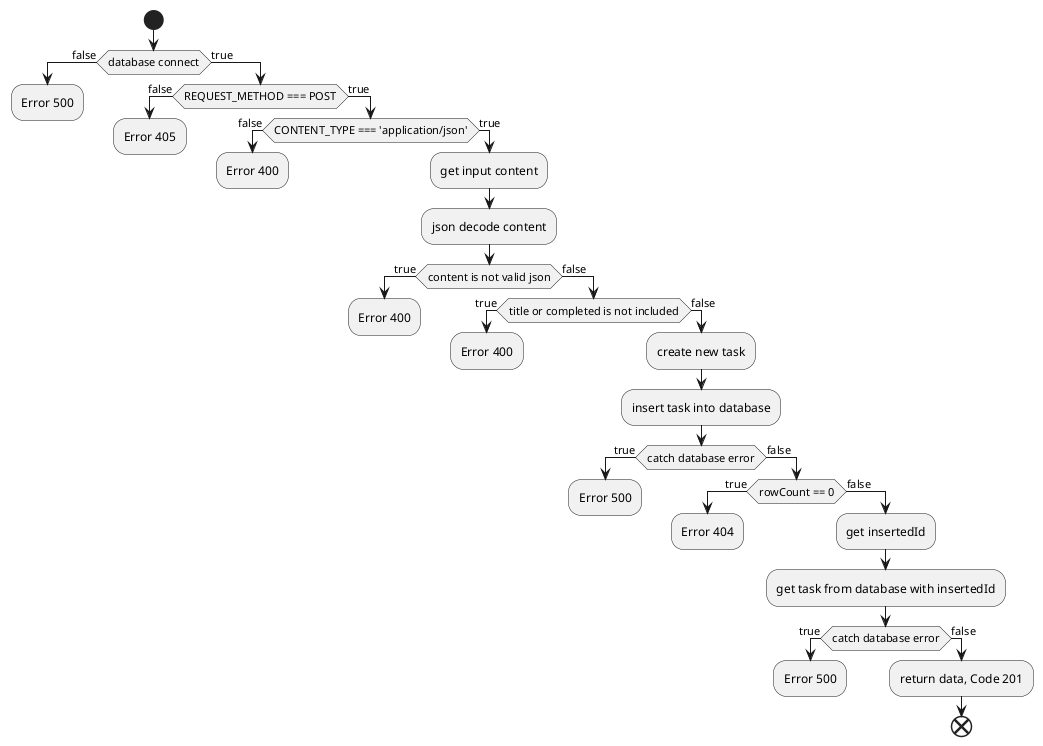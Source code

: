 @startuml
start
if(database connect) then (false)
  :Error 500;
  kill
else (true)
  if(REQUEST_METHOD === POST) then (false)
    :Error 405;
    kill
  else (true)
    if(CONTENT_TYPE === 'application/json') then (false)
      :Error 400;
      kill
    else (true)
      :get input content;
      :json decode content;
      if(content is not valid json) then (true)
        :Error 400;
        kill
      else (false)
        if(title or completed is not included) then (true)
          :Error 400;
          kill
        else (false)
          :create new task;
          :insert task into database;
          if(catch database error) then (true)
            :Error 500;
            kill
          else (false)
            if(rowCount == 0) then (true)
              :Error 404;
              kill
            else (false)
              :get insertedId;
              :get task from database with insertedId;
              if(catch database error) then (true)
                :Error 500;
                kill
              else (false)
                :return data, Code 201;
                end

@enduml